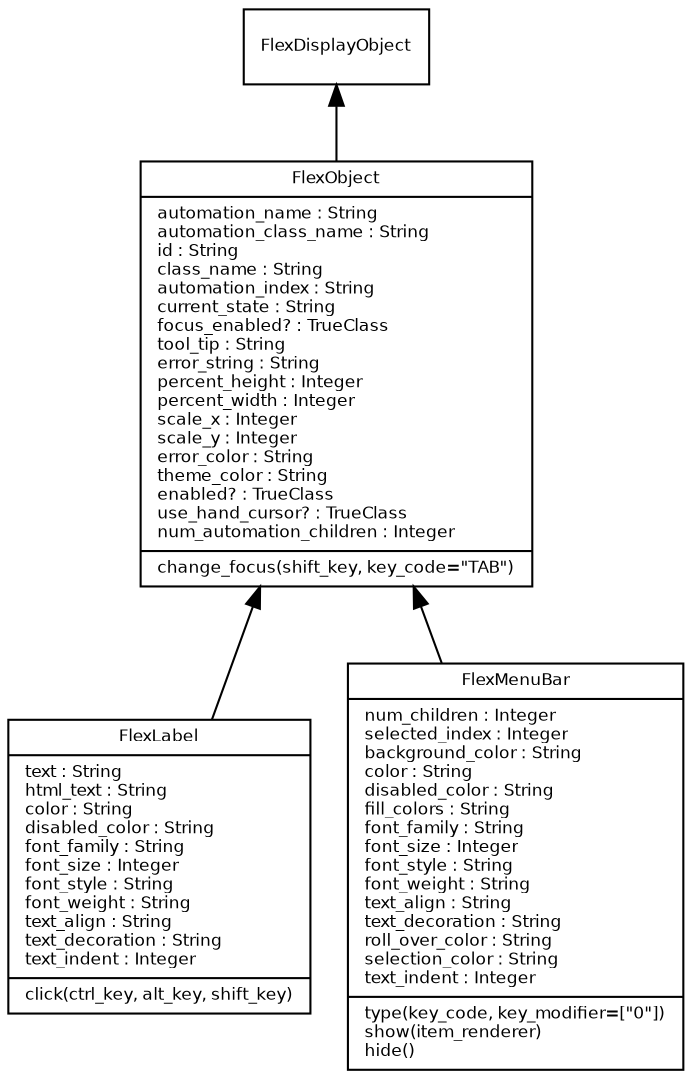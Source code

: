 digraph G {
  rankdir = BT;

  fontname = "Bitstream Vera Sans"
  fontsize = 8

  node [
    fontname = "Bitstream Vera Sans"
    fontsize = 8
    shape = "record"
  ]

  edge [
    fontname = "Bitstream Vera Sans"
    fontsize = 8
  ]
  

  FlexObject [
    label = "{FlexObject|automation_name : String\lautomation_class_name : String\lid : String\lclass_name : String\lautomation_index : String\lcurrent_state : String\lfocus_enabled? : TrueClass\ltool_tip : String\lerror_string : String\lpercent_height : Integer\lpercent_width : Integer\lscale_x : Integer\lscale_y : Integer\lerror_color : String\ltheme_color : String\lenabled? : TrueClass\luse_hand_cursor? : TrueClass\lnum_automation_children : Integer\l|change_focus(shift_key, key_code=\"TAB\")\l}"
  ]
  FlexObject -> FlexDisplayObject

  FlexLabel [
    label = "{FlexLabel|text : String\lhtml_text : String\lcolor : String\ldisabled_color : String\lfont_family : String\lfont_size : Integer\lfont_style : String\lfont_weight : String\ltext_align : String\ltext_decoration : String\ltext_indent : Integer\l|click(ctrl_key, alt_key, shift_key)\l}"
  ]
  FlexLabel -> FlexObject

  FlexMenuBar [
    label = "{FlexMenuBar|num_children : Integer\lselected_index : Integer\lbackground_color : String\lcolor : String\ldisabled_color : String\lfill_colors : String\lfont_family : String\lfont_size : Integer\lfont_style : String\lfont_weight : String\ltext_align : String\ltext_decoration : String\lroll_over_color : String\lselection_color : String\ltext_indent : Integer\l|type(key_code, key_modifier=[\"0\"])\lshow(item_renderer)\lhide()\l}"
  ]
  FlexMenuBar -> FlexObject

}